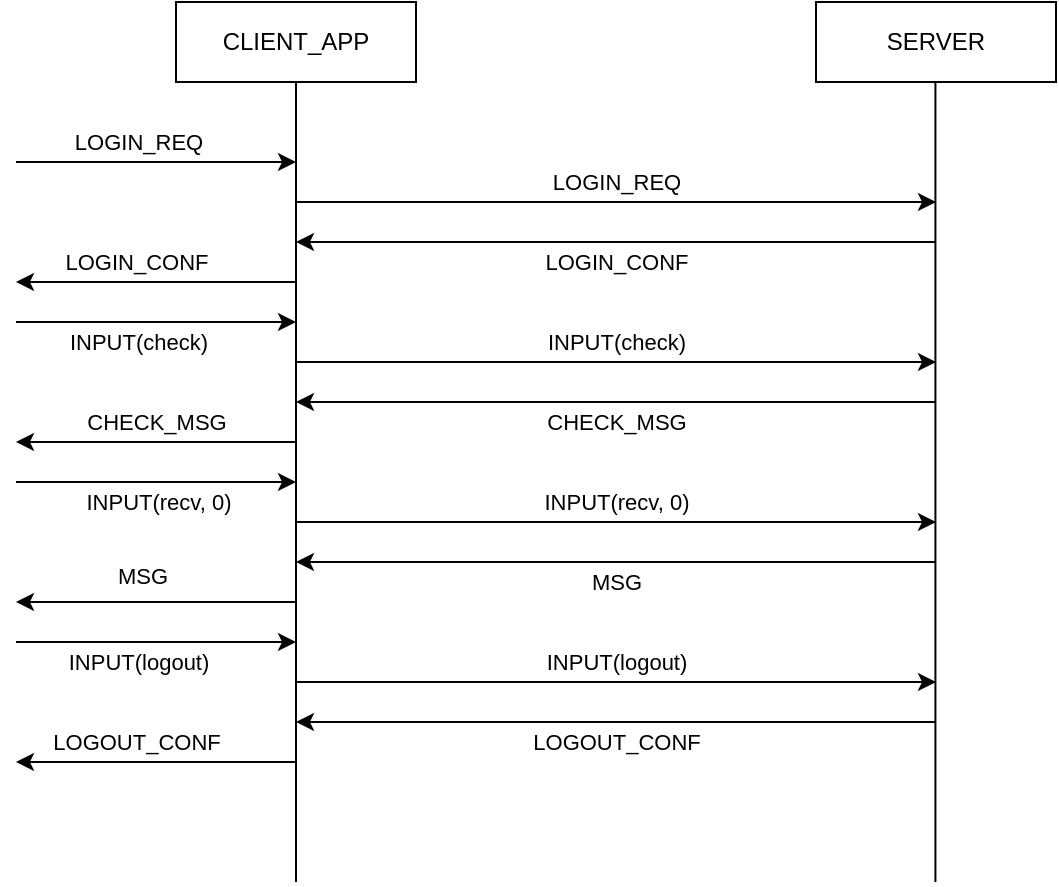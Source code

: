 <mxfile version="20.8.6"><diagram id="hgXJXMK3jSBZEpmCdY-y" name="Page-1"><mxGraphModel dx="989" dy="548" grid="1" gridSize="10" guides="1" tooltips="1" connect="1" arrows="1" fold="1" page="1" pageScale="1" pageWidth="850" pageHeight="1100" math="0" shadow="0"><root><mxCell id="0"/><mxCell id="1" parent="0"/><mxCell id="b7ZDtOwYI7y6D88A7BvE-1" value="CLIENT_APP" style="rounded=0;whiteSpace=wrap;html=1;" vertex="1" parent="1"><mxGeometry x="120" y="40" width="120" height="40" as="geometry"/></mxCell><mxCell id="b7ZDtOwYI7y6D88A7BvE-2" value="SERVER" style="rounded=0;whiteSpace=wrap;html=1;" vertex="1" parent="1"><mxGeometry x="440" y="40" width="120" height="40" as="geometry"/></mxCell><mxCell id="b7ZDtOwYI7y6D88A7BvE-3" value="" style="endArrow=none;html=1;rounded=0;entryX=0.5;entryY=1;entryDx=0;entryDy=0;" edge="1" parent="1" target="b7ZDtOwYI7y6D88A7BvE-1"><mxGeometry width="50" height="50" relative="1" as="geometry"><mxPoint x="180" y="480" as="sourcePoint"/><mxPoint x="390" y="130" as="targetPoint"/></mxGeometry></mxCell><mxCell id="b7ZDtOwYI7y6D88A7BvE-4" value="" style="endArrow=none;html=1;rounded=0;entryX=0.5;entryY=1;entryDx=0;entryDy=0;" edge="1" parent="1"><mxGeometry width="50" height="50" relative="1" as="geometry"><mxPoint x="499.71" y="480" as="sourcePoint"/><mxPoint x="499.71" y="80" as="targetPoint"/></mxGeometry></mxCell><mxCell id="b7ZDtOwYI7y6D88A7BvE-5" value="" style="endArrow=classic;html=1;rounded=0;" edge="1" parent="1"><mxGeometry width="50" height="50" relative="1" as="geometry"><mxPoint x="40" y="120" as="sourcePoint"/><mxPoint x="180" y="120" as="targetPoint"/></mxGeometry></mxCell><mxCell id="b7ZDtOwYI7y6D88A7BvE-9" value="LOGIN_REQ" style="edgeLabel;html=1;align=center;verticalAlign=middle;resizable=0;points=[];" vertex="1" connectable="0" parent="b7ZDtOwYI7y6D88A7BvE-5"><mxGeometry x="-0.267" y="2" relative="1" as="geometry"><mxPoint x="9" y="-8" as="offset"/></mxGeometry></mxCell><mxCell id="b7ZDtOwYI7y6D88A7BvE-6" value="" style="endArrow=classic;html=1;rounded=0;" edge="1" parent="1"><mxGeometry width="50" height="50" relative="1" as="geometry"><mxPoint x="180" y="140" as="sourcePoint"/><mxPoint x="500" y="140" as="targetPoint"/></mxGeometry></mxCell><mxCell id="b7ZDtOwYI7y6D88A7BvE-7" value="" style="endArrow=classic;html=1;rounded=0;" edge="1" parent="1"><mxGeometry width="50" height="50" relative="1" as="geometry"><mxPoint x="500" y="160" as="sourcePoint"/><mxPoint x="180" y="160" as="targetPoint"/></mxGeometry></mxCell><mxCell id="b7ZDtOwYI7y6D88A7BvE-8" value="" style="endArrow=classic;html=1;rounded=0;" edge="1" parent="1"><mxGeometry width="50" height="50" relative="1" as="geometry"><mxPoint x="180" y="180" as="sourcePoint"/><mxPoint x="40" y="180" as="targetPoint"/></mxGeometry></mxCell><mxCell id="b7ZDtOwYI7y6D88A7BvE-10" value="LOGIN_REQ" style="edgeLabel;html=1;align=center;verticalAlign=middle;resizable=0;points=[];" vertex="1" connectable="0" parent="1"><mxGeometry x="339.999" y="130" as="geometry"/></mxCell><mxCell id="b7ZDtOwYI7y6D88A7BvE-11" value="LOGIN_CONF" style="edgeLabel;html=1;align=center;verticalAlign=middle;resizable=0;points=[];" vertex="1" connectable="0" parent="1"><mxGeometry x="339.999" y="170" as="geometry"/></mxCell><mxCell id="b7ZDtOwYI7y6D88A7BvE-12" value="LOGIN_CONF" style="edgeLabel;html=1;align=center;verticalAlign=middle;resizable=0;points=[];" vertex="1" connectable="0" parent="1"><mxGeometry x="99.999" y="170" as="geometry"/></mxCell><mxCell id="b7ZDtOwYI7y6D88A7BvE-15" value="" style="endArrow=classic;html=1;rounded=0;" edge="1" parent="1"><mxGeometry width="50" height="50" relative="1" as="geometry"><mxPoint x="180" y="220" as="sourcePoint"/><mxPoint x="500.0" y="220" as="targetPoint"/></mxGeometry></mxCell><mxCell id="b7ZDtOwYI7y6D88A7BvE-16" value="" style="endArrow=classic;html=1;rounded=0;" edge="1" parent="1"><mxGeometry width="50" height="50" relative="1" as="geometry"><mxPoint x="500.0" y="240" as="sourcePoint"/><mxPoint x="180" y="240" as="targetPoint"/></mxGeometry></mxCell><mxCell id="b7ZDtOwYI7y6D88A7BvE-17" value="" style="endArrow=classic;html=1;rounded=0;" edge="1" parent="1"><mxGeometry width="50" height="50" relative="1" as="geometry"><mxPoint x="40" y="200" as="sourcePoint"/><mxPoint x="180" y="200" as="targetPoint"/></mxGeometry></mxCell><mxCell id="b7ZDtOwYI7y6D88A7BvE-18" value="INPUT(check)" style="edgeLabel;html=1;align=center;verticalAlign=middle;resizable=0;points=[];" vertex="1" connectable="0" parent="b7ZDtOwYI7y6D88A7BvE-17"><mxGeometry x="-0.267" y="2" relative="1" as="geometry"><mxPoint x="9" y="12" as="offset"/></mxGeometry></mxCell><mxCell id="b7ZDtOwYI7y6D88A7BvE-19" value="INPUT(check)" style="edgeLabel;html=1;align=center;verticalAlign=middle;resizable=0;points=[];" vertex="1" connectable="0" parent="1"><mxGeometry x="339.994" y="210" as="geometry"/></mxCell><mxCell id="b7ZDtOwYI7y6D88A7BvE-21" value="CHECK_MSG" style="edgeLabel;html=1;align=center;verticalAlign=middle;resizable=0;points=[];" vertex="1" connectable="0" parent="1"><mxGeometry x="339.994" y="250" as="geometry"/></mxCell><mxCell id="b7ZDtOwYI7y6D88A7BvE-22" value="" style="endArrow=classic;html=1;rounded=0;" edge="1" parent="1"><mxGeometry width="50" height="50" relative="1" as="geometry"><mxPoint x="180" y="260" as="sourcePoint"/><mxPoint x="40" y="260" as="targetPoint"/></mxGeometry></mxCell><mxCell id="b7ZDtOwYI7y6D88A7BvE-23" value="CHECK_MSG" style="edgeLabel;html=1;align=center;verticalAlign=middle;resizable=0;points=[];" vertex="1" connectable="0" parent="1"><mxGeometry x="110.004" y="250" as="geometry"/></mxCell><mxCell id="b7ZDtOwYI7y6D88A7BvE-24" value="" style="endArrow=classic;html=1;rounded=0;" edge="1" parent="1"><mxGeometry width="50" height="50" relative="1" as="geometry"><mxPoint x="40" y="280" as="sourcePoint"/><mxPoint x="180" y="280" as="targetPoint"/></mxGeometry></mxCell><mxCell id="b7ZDtOwYI7y6D88A7BvE-25" value="INPUT(recv, 0)" style="edgeLabel;html=1;align=center;verticalAlign=middle;resizable=0;points=[];" vertex="1" connectable="0" parent="b7ZDtOwYI7y6D88A7BvE-24"><mxGeometry x="-0.267" y="2" relative="1" as="geometry"><mxPoint x="19" y="12" as="offset"/></mxGeometry></mxCell><mxCell id="b7ZDtOwYI7y6D88A7BvE-28" value="" style="endArrow=classic;html=1;rounded=0;" edge="1" parent="1"><mxGeometry width="50" height="50" relative="1" as="geometry"><mxPoint x="179.99" y="300" as="sourcePoint"/><mxPoint x="499.99" y="300" as="targetPoint"/></mxGeometry></mxCell><mxCell id="b7ZDtOwYI7y6D88A7BvE-29" value="INPUT(recv, 0)" style="edgeLabel;html=1;align=center;verticalAlign=middle;resizable=0;points=[];" vertex="1" connectable="0" parent="1"><mxGeometry x="339.994" y="290" as="geometry"/></mxCell><mxCell id="b7ZDtOwYI7y6D88A7BvE-30" value="" style="endArrow=classic;html=1;rounded=0;" edge="1" parent="1"><mxGeometry width="50" height="50" relative="1" as="geometry"><mxPoint x="499.99" y="320" as="sourcePoint"/><mxPoint x="179.99" y="320" as="targetPoint"/></mxGeometry></mxCell><mxCell id="b7ZDtOwYI7y6D88A7BvE-31" value="MSG" style="edgeLabel;html=1;align=center;verticalAlign=middle;resizable=0;points=[];" vertex="1" connectable="0" parent="1"><mxGeometry x="339.994" y="330" as="geometry"/></mxCell><mxCell id="b7ZDtOwYI7y6D88A7BvE-33" value="" style="endArrow=classic;html=1;rounded=0;" edge="1" parent="1"><mxGeometry width="50" height="50" relative="1" as="geometry"><mxPoint x="180" y="340" as="sourcePoint"/><mxPoint x="40" y="340" as="targetPoint"/></mxGeometry></mxCell><mxCell id="b7ZDtOwYI7y6D88A7BvE-34" value="&lt;div&gt;MSG&lt;/div&gt;" style="edgeLabel;html=1;align=center;verticalAlign=middle;resizable=0;points=[];" vertex="1" connectable="0" parent="1"><mxGeometry x="99.999" y="330" as="geometry"><mxPoint x="3" y="-3" as="offset"/></mxGeometry></mxCell><mxCell id="b7ZDtOwYI7y6D88A7BvE-35" value="" style="endArrow=classic;html=1;rounded=0;" edge="1" parent="1"><mxGeometry width="50" height="50" relative="1" as="geometry"><mxPoint x="40" y="360" as="sourcePoint"/><mxPoint x="180" y="360" as="targetPoint"/></mxGeometry></mxCell><mxCell id="b7ZDtOwYI7y6D88A7BvE-36" value="INPUT(logout)" style="edgeLabel;html=1;align=center;verticalAlign=middle;resizable=0;points=[];" vertex="1" connectable="0" parent="b7ZDtOwYI7y6D88A7BvE-35"><mxGeometry x="-0.267" y="2" relative="1" as="geometry"><mxPoint x="9" y="12" as="offset"/></mxGeometry></mxCell><mxCell id="b7ZDtOwYI7y6D88A7BvE-37" value="" style="endArrow=classic;html=1;rounded=0;" edge="1" parent="1"><mxGeometry width="50" height="50" relative="1" as="geometry"><mxPoint x="180" y="380" as="sourcePoint"/><mxPoint x="500.0" y="380" as="targetPoint"/></mxGeometry></mxCell><mxCell id="b7ZDtOwYI7y6D88A7BvE-38" value="" style="endArrow=classic;html=1;rounded=0;" edge="1" parent="1"><mxGeometry width="50" height="50" relative="1" as="geometry"><mxPoint x="500.0" y="400" as="sourcePoint"/><mxPoint x="180" y="400" as="targetPoint"/></mxGeometry></mxCell><mxCell id="b7ZDtOwYI7y6D88A7BvE-39" value="" style="endArrow=classic;html=1;rounded=0;" edge="1" parent="1"><mxGeometry width="50" height="50" relative="1" as="geometry"><mxPoint x="180" y="420" as="sourcePoint"/><mxPoint x="40" y="420" as="targetPoint"/></mxGeometry></mxCell><mxCell id="b7ZDtOwYI7y6D88A7BvE-40" value="INPUT(logout)" style="edgeLabel;html=1;align=center;verticalAlign=middle;resizable=0;points=[];" vertex="1" connectable="0" parent="1"><mxGeometry x="339.999" y="370" as="geometry"/></mxCell><mxCell id="b7ZDtOwYI7y6D88A7BvE-41" value="LOGOUT_CONF" style="edgeLabel;html=1;align=center;verticalAlign=middle;resizable=0;points=[];" vertex="1" connectable="0" parent="1"><mxGeometry x="339.999" y="410" as="geometry"/></mxCell><mxCell id="b7ZDtOwYI7y6D88A7BvE-42" value="LOGOUT_CONF" style="edgeLabel;html=1;align=center;verticalAlign=middle;resizable=0;points=[];" vertex="1" connectable="0" parent="1"><mxGeometry x="99.999" y="410" as="geometry"/></mxCell></root></mxGraphModel></diagram></mxfile>